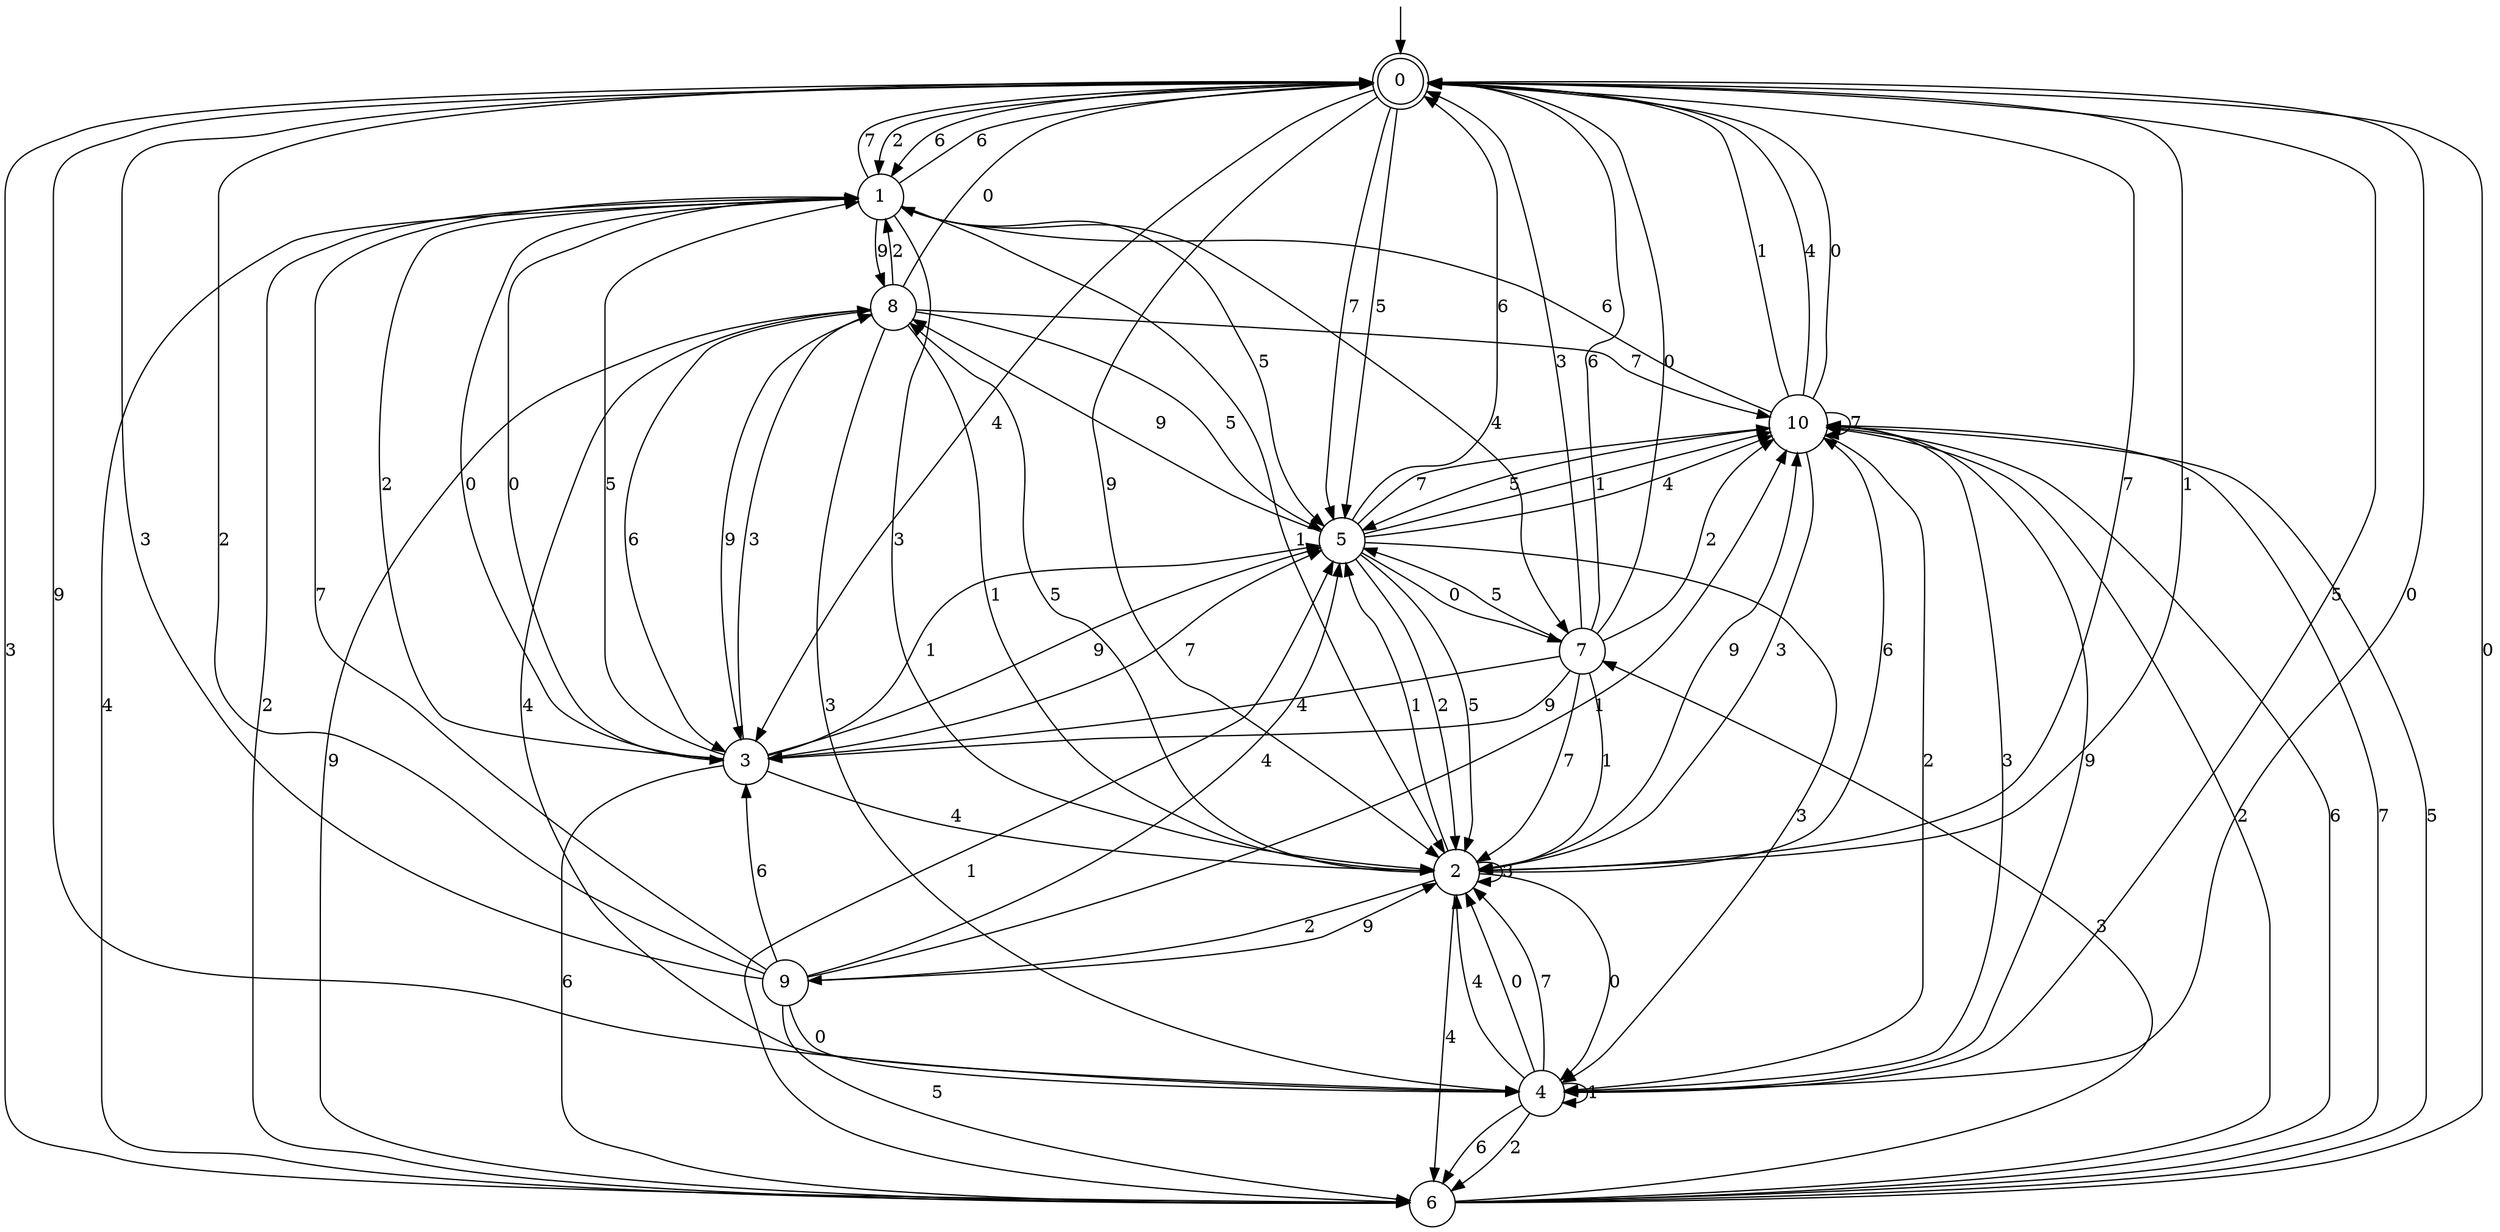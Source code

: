 digraph g {

	s0 [shape="doublecircle" label="0"];
	s1 [shape="circle" label="1"];
	s2 [shape="circle" label="2"];
	s3 [shape="circle" label="3"];
	s4 [shape="circle" label="4"];
	s5 [shape="circle" label="5"];
	s6 [shape="circle" label="6"];
	s7 [shape="circle" label="7"];
	s8 [shape="circle" label="8"];
	s9 [shape="circle" label="9"];
	s10 [shape="circle" label="10"];
	s0 -> s1 [label="2"];
	s0 -> s1 [label="6"];
	s0 -> s2 [label="1"];
	s0 -> s3 [label="4"];
	s0 -> s4 [label="0"];
	s0 -> s2 [label="9"];
	s0 -> s5 [label="7"];
	s0 -> s6 [label="3"];
	s0 -> s5 [label="5"];
	s1 -> s6 [label="2"];
	s1 -> s0 [label="6"];
	s1 -> s2 [label="1"];
	s1 -> s7 [label="4"];
	s1 -> s3 [label="0"];
	s1 -> s8 [label="9"];
	s1 -> s0 [label="7"];
	s1 -> s2 [label="3"];
	s1 -> s5 [label="5"];
	s2 -> s9 [label="2"];
	s2 -> s10 [label="6"];
	s2 -> s5 [label="1"];
	s2 -> s6 [label="4"];
	s2 -> s4 [label="0"];
	s2 -> s10 [label="9"];
	s2 -> s0 [label="7"];
	s2 -> s2 [label="3"];
	s2 -> s8 [label="5"];
	s3 -> s1 [label="2"];
	s3 -> s6 [label="6"];
	s3 -> s5 [label="1"];
	s3 -> s2 [label="4"];
	s3 -> s1 [label="0"];
	s3 -> s5 [label="9"];
	s3 -> s5 [label="7"];
	s3 -> s8 [label="3"];
	s3 -> s1 [label="5"];
	s4 -> s6 [label="2"];
	s4 -> s6 [label="6"];
	s4 -> s4 [label="1"];
	s4 -> s2 [label="4"];
	s4 -> s2 [label="0"];
	s4 -> s0 [label="9"];
	s4 -> s2 [label="7"];
	s4 -> s10 [label="3"];
	s4 -> s0 [label="5"];
	s5 -> s2 [label="2"];
	s5 -> s0 [label="6"];
	s5 -> s10 [label="1"];
	s5 -> s10 [label="4"];
	s5 -> s7 [label="0"];
	s5 -> s8 [label="9"];
	s5 -> s10 [label="7"];
	s5 -> s4 [label="3"];
	s5 -> s2 [label="5"];
	s6 -> s10 [label="2"];
	s6 -> s10 [label="6"];
	s6 -> s5 [label="1"];
	s6 -> s1 [label="4"];
	s6 -> s0 [label="0"];
	s6 -> s8 [label="9"];
	s6 -> s10 [label="7"];
	s6 -> s7 [label="3"];
	s6 -> s10 [label="5"];
	s7 -> s10 [label="2"];
	s7 -> s0 [label="6"];
	s7 -> s2 [label="1"];
	s7 -> s3 [label="4"];
	s7 -> s0 [label="0"];
	s7 -> s3 [label="9"];
	s7 -> s2 [label="7"];
	s7 -> s0 [label="3"];
	s7 -> s5 [label="5"];
	s8 -> s1 [label="2"];
	s8 -> s3 [label="6"];
	s8 -> s2 [label="1"];
	s8 -> s4 [label="4"];
	s8 -> s0 [label="0"];
	s8 -> s3 [label="9"];
	s8 -> s10 [label="7"];
	s8 -> s4 [label="3"];
	s8 -> s5 [label="5"];
	s9 -> s0 [label="2"];
	s9 -> s3 [label="6"];
	s9 -> s10 [label="1"];
	s9 -> s5 [label="4"];
	s9 -> s4 [label="0"];
	s9 -> s2 [label="9"];
	s9 -> s1 [label="7"];
	s9 -> s0 [label="3"];
	s9 -> s6 [label="5"];
	s10 -> s4 [label="2"];
	s10 -> s1 [label="6"];
	s10 -> s0 [label="1"];
	s10 -> s0 [label="4"];
	s10 -> s0 [label="0"];
	s10 -> s4 [label="9"];
	s10 -> s10 [label="7"];
	s10 -> s2 [label="3"];
	s10 -> s5 [label="5"];

__start0 [label="" shape="none" width="0" height="0"];
__start0 -> s0;

}

